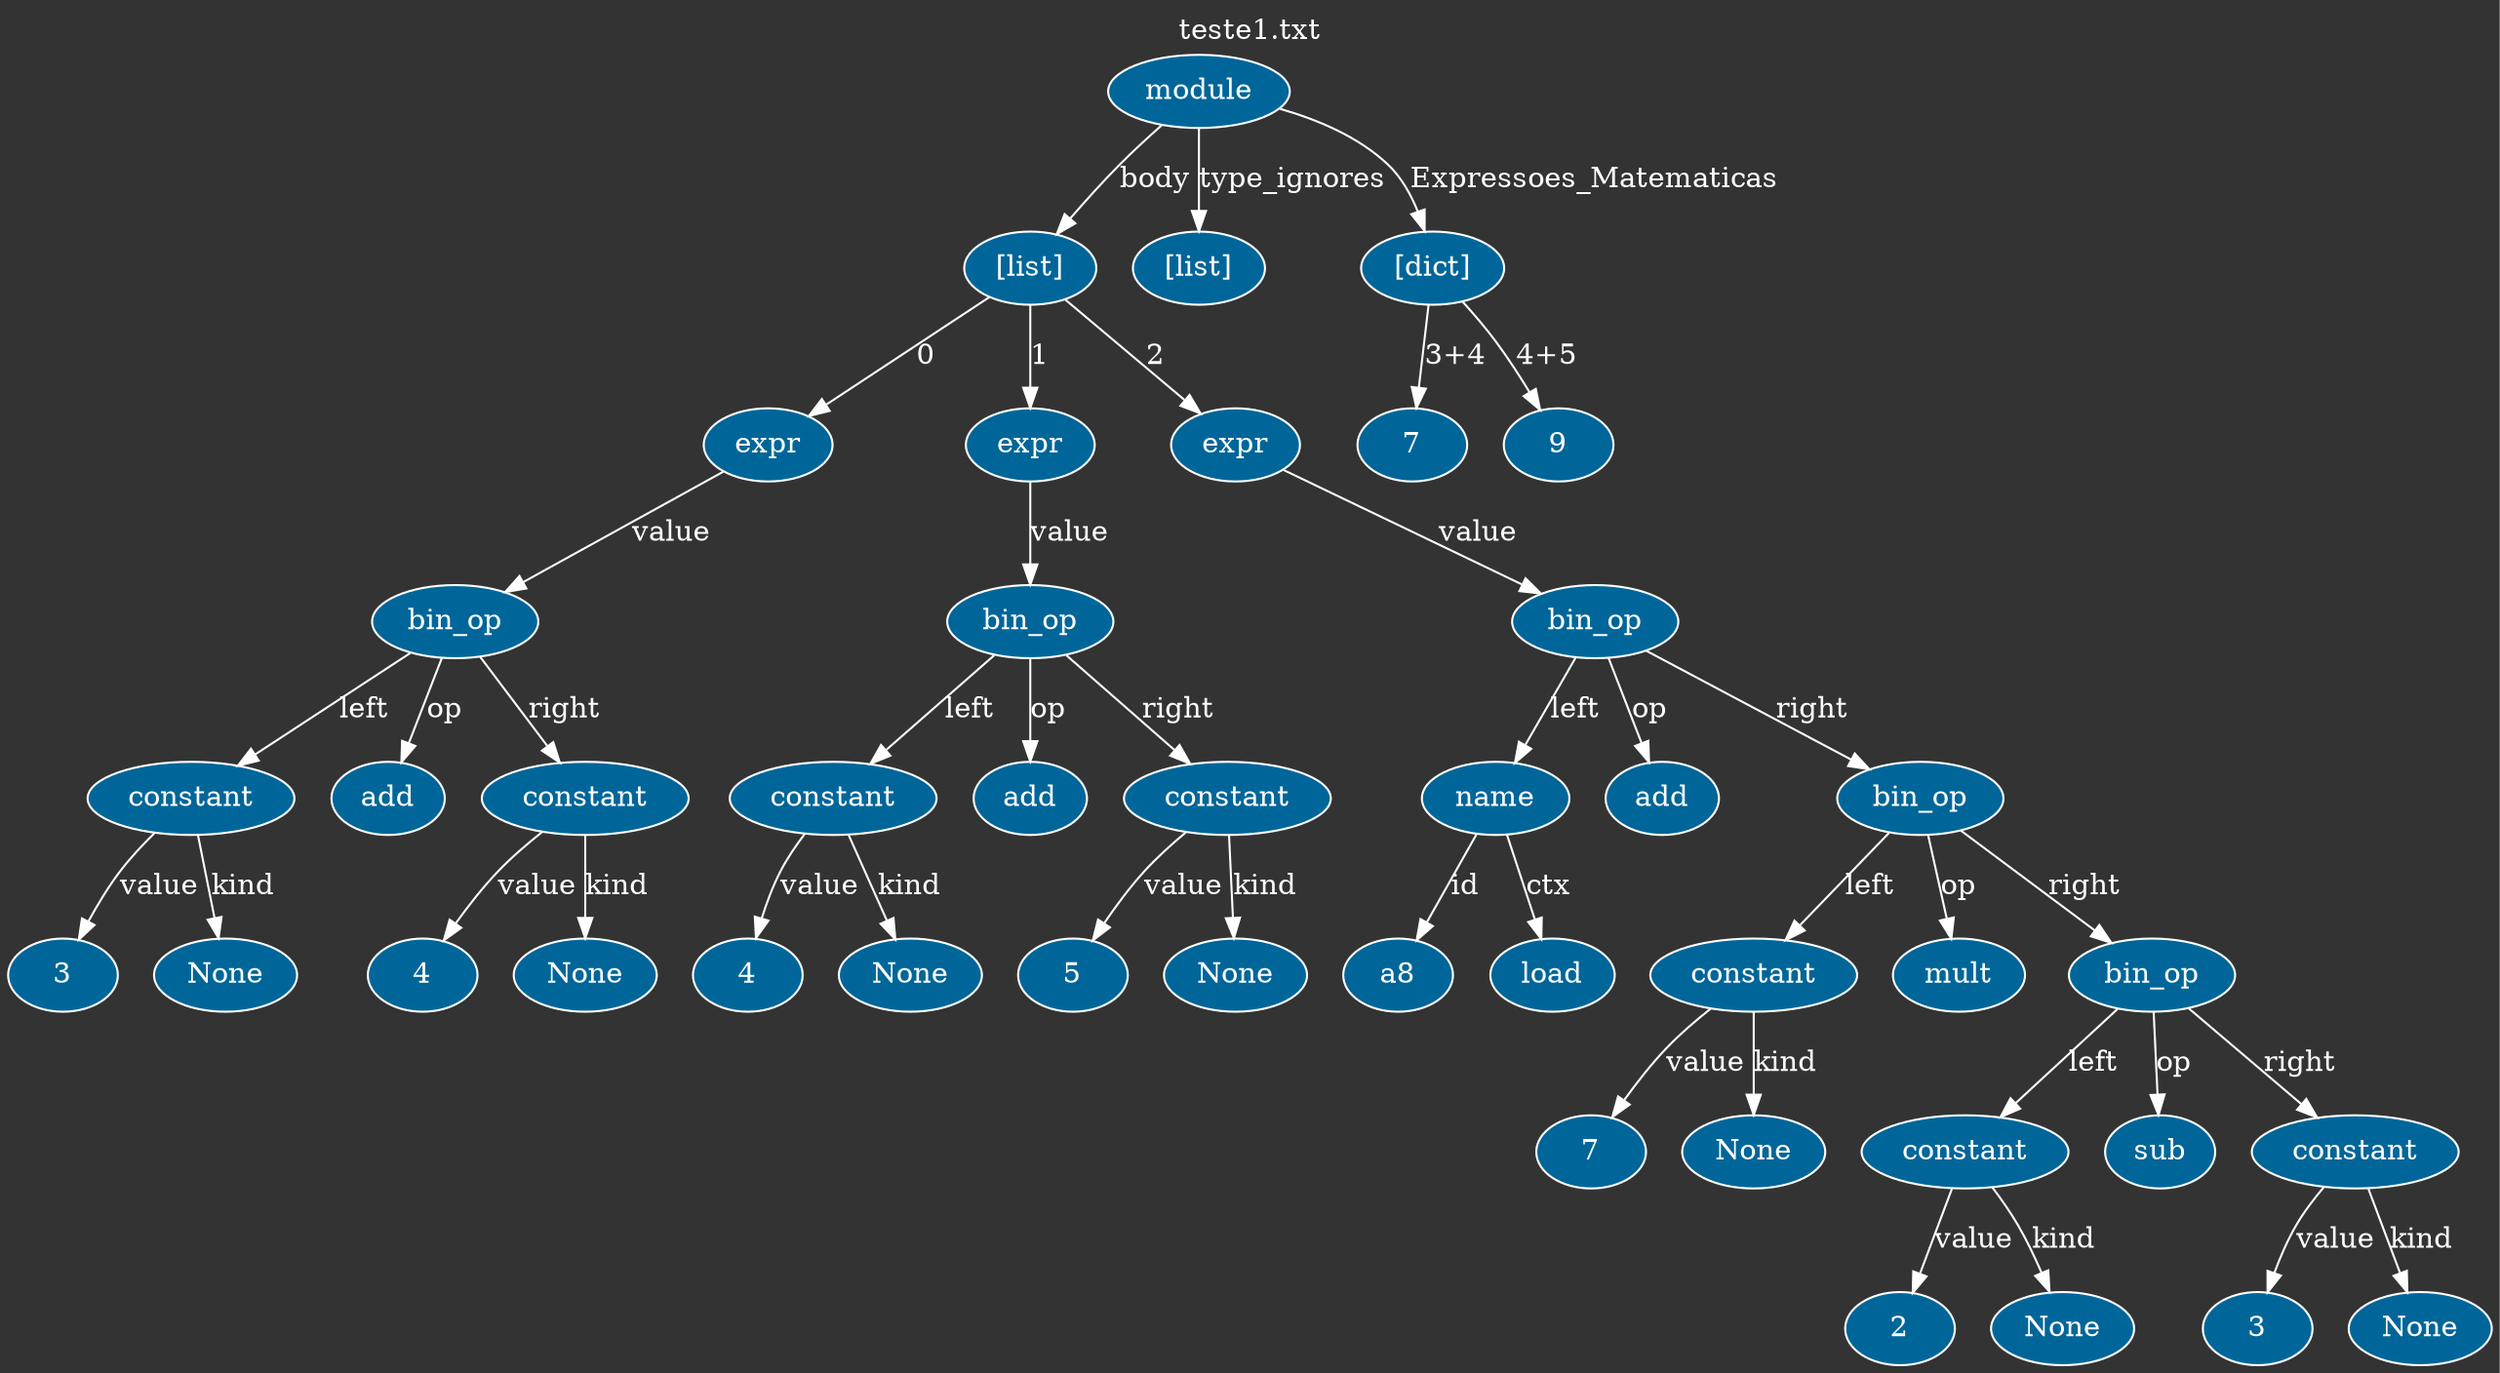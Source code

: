 digraph {
	graph [bgcolor="#333333" fontcolor=white label="teste1.txt" labelloc=t margin=0]
	node [color=white fillcolor="#006699" fontcolor=white style=filled]
	edge [color=white fontcolor=white]
	2907289675264 [label=module]
	2907289656960 [label="[list]"]
	2907289675456 [label=expr]
	2907289675648 [label=bin_op]
	2907289676032 [label=constant]
	"043b7629-9c47-44fc-85cc-def6ca75dee1" [label=3]
	2907289676032 -> "043b7629-9c47-44fc-85cc-def6ca75dee1" [label=value]
	"e47e4f3b-2d7a-458b-b8ef-004eb95b914c" [label=None]
	2907289676032 -> "e47e4f3b-2d7a-458b-b8ef-004eb95b914c" [label=kind]
	2907289675648 -> 2907289676032 [label=left]
	2907289675392 [label=add]
	2907289675648 -> 2907289675392 [label=op]
	2907289675520 [label=constant]
	"5d3e2d4e-a3b7-45cb-89fd-cf1478e19eca" [label=4]
	2907289675520 -> "5d3e2d4e-a3b7-45cb-89fd-cf1478e19eca" [label=value]
	"fcd4cbea-5da3-4811-a419-6829f7cdb34e" [label=None]
	2907289675520 -> "fcd4cbea-5da3-4811-a419-6829f7cdb34e" [label=kind]
	2907289675648 -> 2907289675520 [label=right]
	2907289675456 -> 2907289675648 [label=value]
	2907289656960 -> 2907289675456 [label=0]
	2907289676288 [label=expr]
	2907289675328 [label=bin_op]
	2907289676416 [label=constant]
	"5bf49f2c-af22-4cbc-8386-34959355cfbd" [label=4]
	2907289676416 -> "5bf49f2c-af22-4cbc-8386-34959355cfbd" [label=value]
	"cfa3c406-bb62-4dc9-af66-cf4054acc458" [label=None]
	2907289676416 -> "cfa3c406-bb62-4dc9-af66-cf4054acc458" [label=kind]
	2907289675328 -> 2907289676416 [label=left]
	2907289677376 [label=add]
	2907289675328 -> 2907289677376 [label=op]
	2907289677568 [label=constant]
	"5c75f06d-fe0b-41d6-82b3-5ae663f628e6" [label=5]
	2907289677568 -> "5c75f06d-fe0b-41d6-82b3-5ae663f628e6" [label=value]
	"77350025-76b1-437b-bda0-7f612875880a" [label=None]
	2907289677568 -> "77350025-76b1-437b-bda0-7f612875880a" [label=kind]
	2907289675328 -> 2907289677568 [label=right]
	2907289676288 -> 2907289675328 [label=value]
	2907289656960 -> 2907289676288 [label=1]
	2907289743488 [label=expr]
	2907289743680 [label=bin_op]
	2907289743808 [label=name]
	"0931fb30-cfac-4a07-9a4c-420b2380fe42" [label=a8]
	2907289743808 -> "0931fb30-cfac-4a07-9a4c-420b2380fe42" [label=id]
	2907289744000 [label=load]
	2907289743808 -> 2907289744000 [label=ctx]
	2907289743680 -> 2907289743808 [label=left]
	2907289744256 [label=add]
	2907289743680 -> 2907289744256 [label=op]
	2907289744448 [label=bin_op]
	2907289744576 [label=constant]
	"14198635-75aa-4d2b-a567-7946d605c4f7" [label=7]
	2907289744576 -> "14198635-75aa-4d2b-a567-7946d605c4f7" [label=value]
	"458d6478-7572-4b27-835a-83256f0576ac" [label=None]
	2907289744576 -> "458d6478-7572-4b27-835a-83256f0576ac" [label=kind]
	2907289744448 -> 2907289744576 [label=left]
	2907289744896 [label=mult]
	2907289744448 -> 2907289744896 [label=op]
	2907289745088 [label=bin_op]
	2907289745216 [label=constant]
	"316186cc-48ca-4731-a8a9-b47e41c380d2" [label=2]
	2907289745216 -> "316186cc-48ca-4731-a8a9-b47e41c380d2" [label=value]
	"4bb8246e-aa40-43bc-83a7-b77bf3e8ec5d" [label=None]
	2907289745216 -> "4bb8246e-aa40-43bc-83a7-b77bf3e8ec5d" [label=kind]
	2907289745088 -> 2907289745216 [label=left]
	2907289745536 [label=sub]
	2907289745088 -> 2907289745536 [label=op]
	2907289745728 [label=constant]
	"abaa8623-281c-4a08-b3bc-27ef62d09ad5" [label=3]
	2907289745728 -> "abaa8623-281c-4a08-b3bc-27ef62d09ad5" [label=value]
	"3a7a3109-56fc-468a-988e-364af025e559" [label=None]
	2907289745728 -> "3a7a3109-56fc-468a-988e-364af025e559" [label=kind]
	2907289745088 -> 2907289745728 [label=right]
	2907289744448 -> 2907289745088 [label=right]
	2907289743680 -> 2907289744448 [label=right]
	2907289743488 -> 2907289743680 [label=value]
	2907289656960 -> 2907289743488 [label=2]
	2907289675264 -> 2907289656960 [label=body]
	2907289623872 [label="[list]"]
	2907289675264 -> 2907289623872 [label=type_ignores]
	2907289746944 [label="[dict]"]
	"630f7d9c-de59-4020-9ff1-f1b5fb736cee" [label=7]
	2907289746944 -> "630f7d9c-de59-4020-9ff1-f1b5fb736cee" [label="3+4"]
	"495c2306-0d73-44ab-82ae-5fdbeadf9123" [label=9]
	2907289746944 -> "495c2306-0d73-44ab-82ae-5fdbeadf9123" [label="4+5"]
	2907289675264 -> 2907289746944 [label=Expressoes_Matematicas]
}
